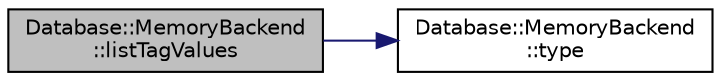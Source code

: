 digraph "Database::MemoryBackend::listTagValues"
{
 // LATEX_PDF_SIZE
  edge [fontname="Helvetica",fontsize="10",labelfontname="Helvetica",labelfontsize="10"];
  node [fontname="Helvetica",fontsize="10",shape=record];
  rankdir="LR";
  Node1 [label="Database::MemoryBackend\l::listTagValues",height=0.2,width=0.4,color="black", fillcolor="grey75", style="filled", fontcolor="black",tooltip="list all values of tag for photos matching provided filter"];
  Node1 -> Node2 [color="midnightblue",fontsize="10",style="solid",fontname="Helvetica"];
  Node2 [label="Database::MemoryBackend\l::type",height=0.2,width=0.4,color="black", fillcolor="white", style="filled",URL="$class_database_1_1_memory_backend.html#a3607df040599323001e31958bac9b937",tooltip=" "];
}
